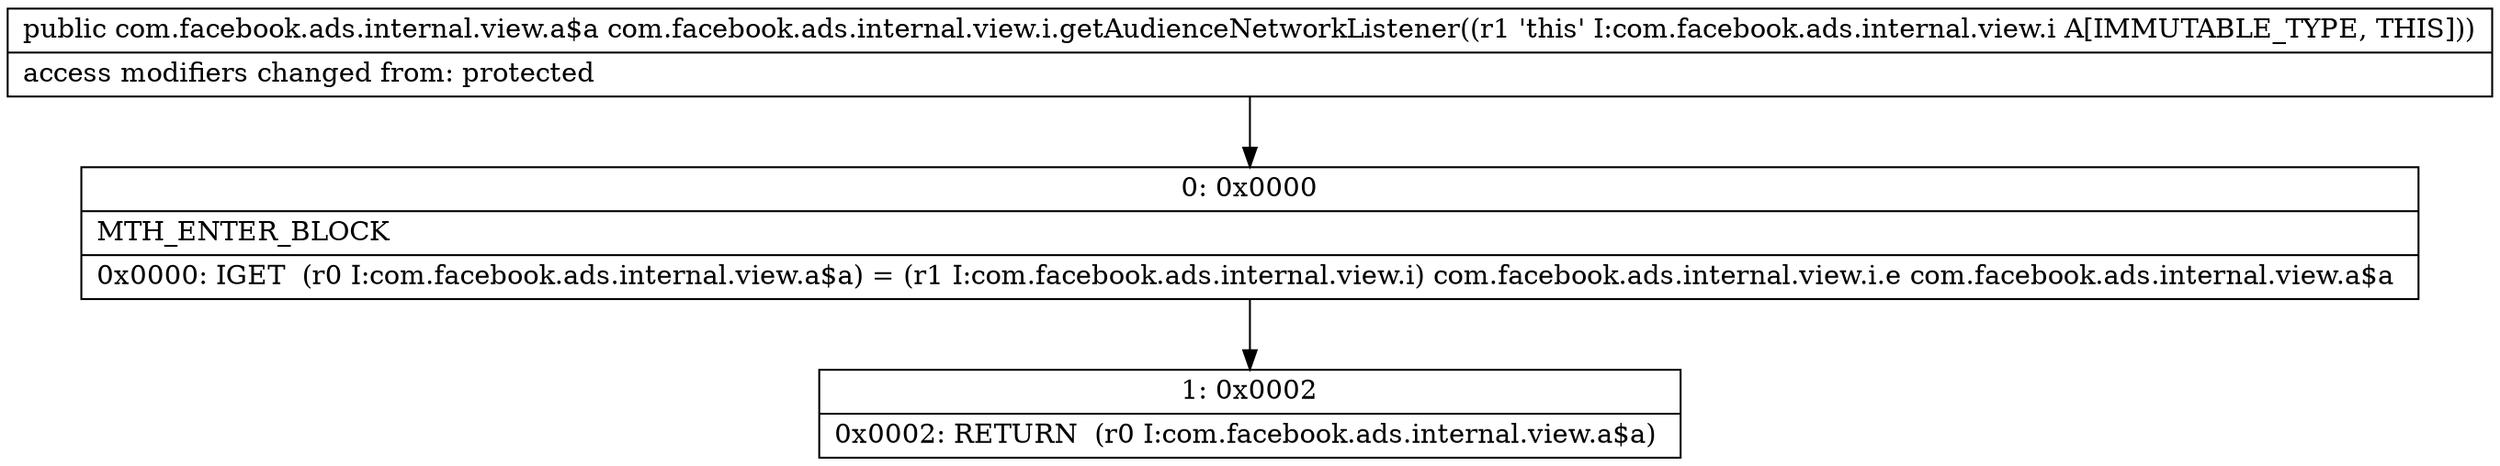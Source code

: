 digraph "CFG forcom.facebook.ads.internal.view.i.getAudienceNetworkListener()Lcom\/facebook\/ads\/internal\/view\/a$a;" {
Node_0 [shape=record,label="{0\:\ 0x0000|MTH_ENTER_BLOCK\l|0x0000: IGET  (r0 I:com.facebook.ads.internal.view.a$a) = (r1 I:com.facebook.ads.internal.view.i) com.facebook.ads.internal.view.i.e com.facebook.ads.internal.view.a$a \l}"];
Node_1 [shape=record,label="{1\:\ 0x0002|0x0002: RETURN  (r0 I:com.facebook.ads.internal.view.a$a) \l}"];
MethodNode[shape=record,label="{public com.facebook.ads.internal.view.a$a com.facebook.ads.internal.view.i.getAudienceNetworkListener((r1 'this' I:com.facebook.ads.internal.view.i A[IMMUTABLE_TYPE, THIS]))  | access modifiers changed from: protected\l}"];
MethodNode -> Node_0;
Node_0 -> Node_1;
}

